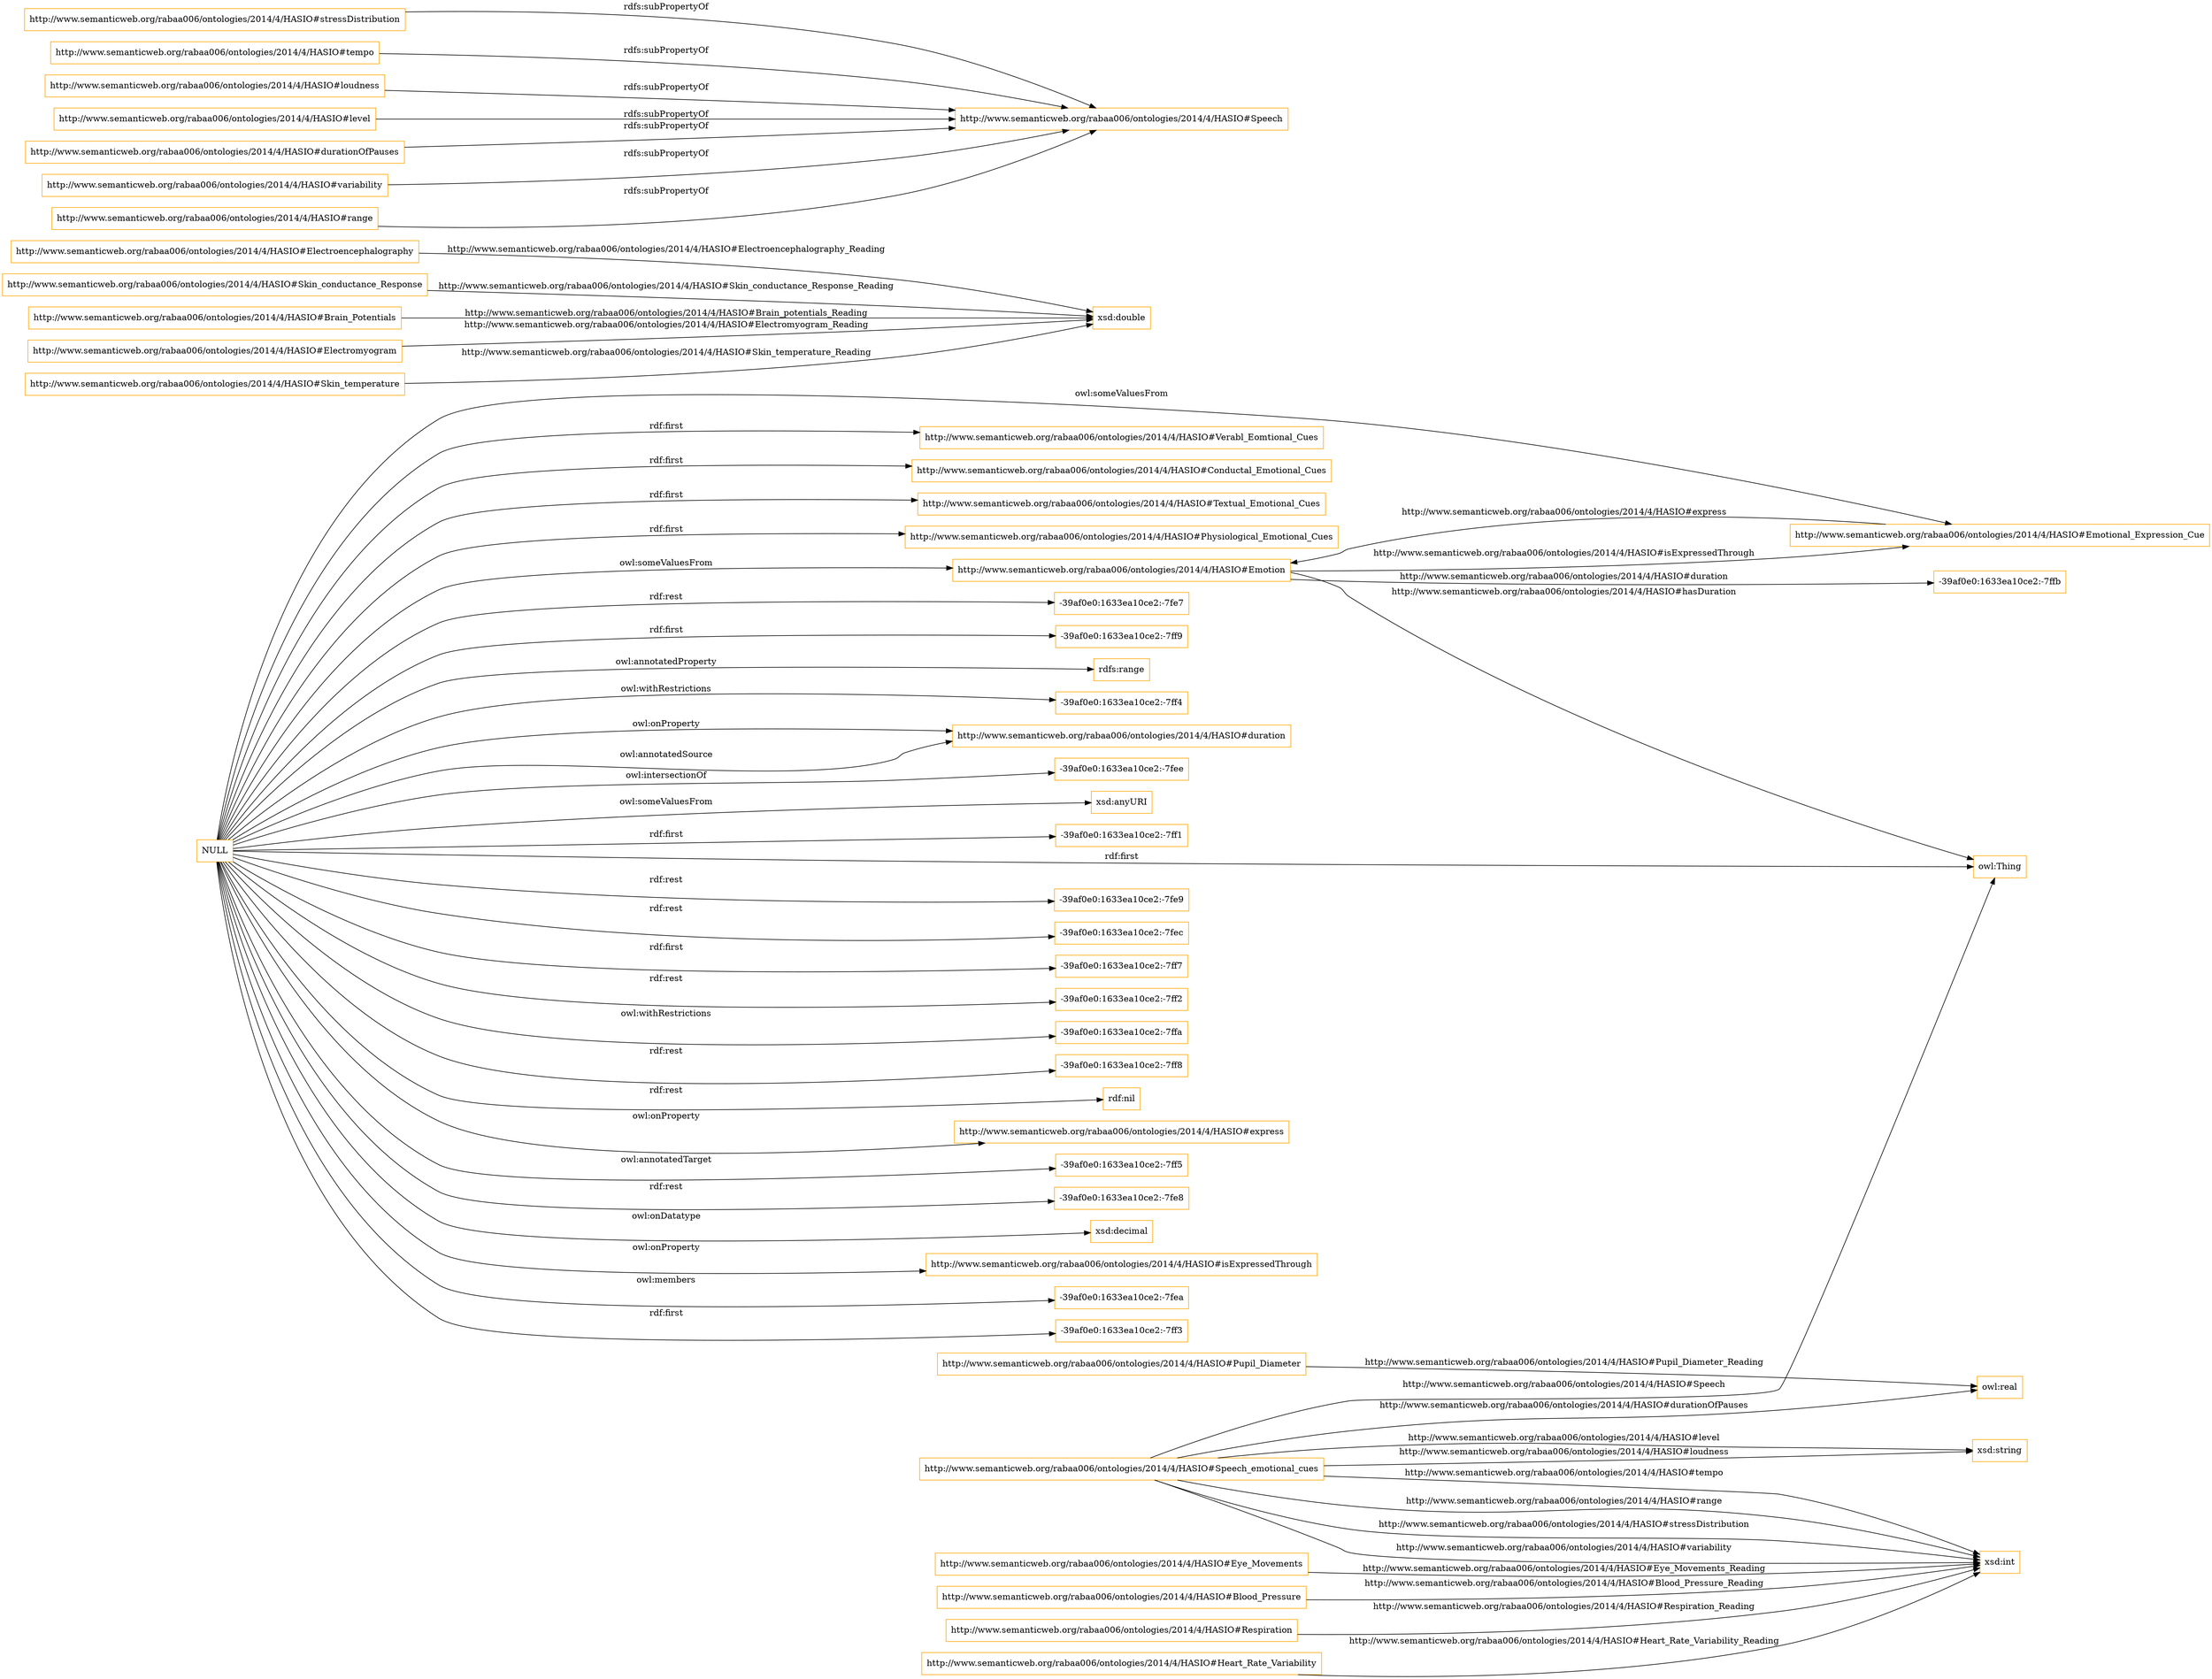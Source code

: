 digraph ar2dtool_diagram { 
rankdir=LR;
size="1501"
node [shape = rectangle, color="orange"]; "http://www.semanticweb.org/rabaa006/ontologies/2014/4/HASIO#Emotion" "http://www.semanticweb.org/rabaa006/ontologies/2014/4/HASIO#Verabl_Eomtional_Cues" "http://www.semanticweb.org/rabaa006/ontologies/2014/4/HASIO#Electroencephalography" "http://www.semanticweb.org/rabaa006/ontologies/2014/4/HASIO#Conductal_Emotional_Cues" "http://www.semanticweb.org/rabaa006/ontologies/2014/4/HASIO#Pupil_Diameter" "http://www.semanticweb.org/rabaa006/ontologies/2014/4/HASIO#Heart_Rate_Variability" "http://www.semanticweb.org/rabaa006/ontologies/2014/4/HASIO#Eye_Movements" "http://www.semanticweb.org/rabaa006/ontologies/2014/4/HASIO#Skin_conductance_Response" "http://www.semanticweb.org/rabaa006/ontologies/2014/4/HASIO#Textual_Emotional_Cues" "http://www.semanticweb.org/rabaa006/ontologies/2014/4/HASIO#Speech_emotional_cues" "http://www.semanticweb.org/rabaa006/ontologies/2014/4/HASIO#Physiological_Emotional_Cues" "http://www.semanticweb.org/rabaa006/ontologies/2014/4/HASIO#Brain_Potentials" "http://www.semanticweb.org/rabaa006/ontologies/2014/4/HASIO#Blood_Pressure" "http://www.semanticweb.org/rabaa006/ontologies/2014/4/HASIO#Emotional_Expression_Cue" "http://www.semanticweb.org/rabaa006/ontologies/2014/4/HASIO#Electromyogram" "http://www.semanticweb.org/rabaa006/ontologies/2014/4/HASIO#Respiration" "http://www.semanticweb.org/rabaa006/ontologies/2014/4/HASIO#Skin_temperature" ; /*classes style*/
	"NULL" -> "-39af0e0:1633ea10ce2:-7fe7" [ label = "rdf:rest" ];
	"NULL" -> "-39af0e0:1633ea10ce2:-7ff9" [ label = "rdf:first" ];
	"NULL" -> "http://www.semanticweb.org/rabaa006/ontologies/2014/4/HASIO#Physiological_Emotional_Cues" [ label = "rdf:first" ];
	"NULL" -> "rdfs:range" [ label = "owl:annotatedProperty" ];
	"NULL" -> "-39af0e0:1633ea10ce2:-7ff4" [ label = "owl:withRestrictions" ];
	"NULL" -> "http://www.semanticweb.org/rabaa006/ontologies/2014/4/HASIO#duration" [ label = "owl:onProperty" ];
	"NULL" -> "-39af0e0:1633ea10ce2:-7fee" [ label = "owl:intersectionOf" ];
	"NULL" -> "xsd:anyURI" [ label = "owl:someValuesFrom" ];
	"NULL" -> "http://www.semanticweb.org/rabaa006/ontologies/2014/4/HASIO#duration" [ label = "owl:annotatedSource" ];
	"NULL" -> "-39af0e0:1633ea10ce2:-7ff1" [ label = "rdf:first" ];
	"NULL" -> "owl:Thing" [ label = "rdf:first" ];
	"NULL" -> "-39af0e0:1633ea10ce2:-7fe9" [ label = "rdf:rest" ];
	"NULL" -> "http://www.semanticweb.org/rabaa006/ontologies/2014/4/HASIO#Conductal_Emotional_Cues" [ label = "rdf:first" ];
	"NULL" -> "-39af0e0:1633ea10ce2:-7fec" [ label = "rdf:rest" ];
	"NULL" -> "-39af0e0:1633ea10ce2:-7ff7" [ label = "rdf:first" ];
	"NULL" -> "-39af0e0:1633ea10ce2:-7ff2" [ label = "rdf:rest" ];
	"NULL" -> "-39af0e0:1633ea10ce2:-7ffa" [ label = "owl:withRestrictions" ];
	"NULL" -> "-39af0e0:1633ea10ce2:-7ff8" [ label = "rdf:rest" ];
	"NULL" -> "rdf:nil" [ label = "rdf:rest" ];
	"NULL" -> "http://www.semanticweb.org/rabaa006/ontologies/2014/4/HASIO#express" [ label = "owl:onProperty" ];
	"NULL" -> "http://www.semanticweb.org/rabaa006/ontologies/2014/4/HASIO#Emotional_Expression_Cue" [ label = "owl:someValuesFrom" ];
	"NULL" -> "-39af0e0:1633ea10ce2:-7ff5" [ label = "owl:annotatedTarget" ];
	"NULL" -> "-39af0e0:1633ea10ce2:-7fe8" [ label = "rdf:rest" ];
	"NULL" -> "http://www.semanticweb.org/rabaa006/ontologies/2014/4/HASIO#Textual_Emotional_Cues" [ label = "rdf:first" ];
	"NULL" -> "xsd:decimal" [ label = "owl:onDatatype" ];
	"NULL" -> "http://www.semanticweb.org/rabaa006/ontologies/2014/4/HASIO#Verabl_Eomtional_Cues" [ label = "rdf:first" ];
	"NULL" -> "http://www.semanticweb.org/rabaa006/ontologies/2014/4/HASIO#isExpressedThrough" [ label = "owl:onProperty" ];
	"NULL" -> "-39af0e0:1633ea10ce2:-7fea" [ label = "owl:members" ];
	"NULL" -> "-39af0e0:1633ea10ce2:-7ff3" [ label = "rdf:first" ];
	"NULL" -> "http://www.semanticweb.org/rabaa006/ontologies/2014/4/HASIO#Emotion" [ label = "owl:someValuesFrom" ];
	"http://www.semanticweb.org/rabaa006/ontologies/2014/4/HASIO#stressDistribution" -> "http://www.semanticweb.org/rabaa006/ontologies/2014/4/HASIO#Speech" [ label = "rdfs:subPropertyOf" ];
	"http://www.semanticweb.org/rabaa006/ontologies/2014/4/HASIO#tempo" -> "http://www.semanticweb.org/rabaa006/ontologies/2014/4/HASIO#Speech" [ label = "rdfs:subPropertyOf" ];
	"http://www.semanticweb.org/rabaa006/ontologies/2014/4/HASIO#loudness" -> "http://www.semanticweb.org/rabaa006/ontologies/2014/4/HASIO#Speech" [ label = "rdfs:subPropertyOf" ];
	"http://www.semanticweb.org/rabaa006/ontologies/2014/4/HASIO#level" -> "http://www.semanticweb.org/rabaa006/ontologies/2014/4/HASIO#Speech" [ label = "rdfs:subPropertyOf" ];
	"http://www.semanticweb.org/rabaa006/ontologies/2014/4/HASIO#durationOfPauses" -> "http://www.semanticweb.org/rabaa006/ontologies/2014/4/HASIO#Speech" [ label = "rdfs:subPropertyOf" ];
	"http://www.semanticweb.org/rabaa006/ontologies/2014/4/HASIO#variability" -> "http://www.semanticweb.org/rabaa006/ontologies/2014/4/HASIO#Speech" [ label = "rdfs:subPropertyOf" ];
	"http://www.semanticweb.org/rabaa006/ontologies/2014/4/HASIO#range" -> "http://www.semanticweb.org/rabaa006/ontologies/2014/4/HASIO#Speech" [ label = "rdfs:subPropertyOf" ];
	"http://www.semanticweb.org/rabaa006/ontologies/2014/4/HASIO#Speech_emotional_cues" -> "owl:real" [ label = "http://www.semanticweb.org/rabaa006/ontologies/2014/4/HASIO#durationOfPauses" ];
	"http://www.semanticweb.org/rabaa006/ontologies/2014/4/HASIO#Heart_Rate_Variability" -> "xsd:int" [ label = "http://www.semanticweb.org/rabaa006/ontologies/2014/4/HASIO#Heart_Rate_Variability_Reading" ];
	"http://www.semanticweb.org/rabaa006/ontologies/2014/4/HASIO#Speech_emotional_cues" -> "xsd:int" [ label = "http://www.semanticweb.org/rabaa006/ontologies/2014/4/HASIO#tempo" ];
	"http://www.semanticweb.org/rabaa006/ontologies/2014/4/HASIO#Speech_emotional_cues" -> "xsd:int" [ label = "http://www.semanticweb.org/rabaa006/ontologies/2014/4/HASIO#range" ];
	"http://www.semanticweb.org/rabaa006/ontologies/2014/4/HASIO#Eye_Movements" -> "xsd:int" [ label = "http://www.semanticweb.org/rabaa006/ontologies/2014/4/HASIO#Eye_Movements_Reading" ];
	"http://www.semanticweb.org/rabaa006/ontologies/2014/4/HASIO#Speech_emotional_cues" -> "xsd:int" [ label = "http://www.semanticweb.org/rabaa006/ontologies/2014/4/HASIO#stressDistribution" ];
	"http://www.semanticweb.org/rabaa006/ontologies/2014/4/HASIO#Emotion" -> "-39af0e0:1633ea10ce2:-7ffb" [ label = "http://www.semanticweb.org/rabaa006/ontologies/2014/4/HASIO#duration" ];
	"http://www.semanticweb.org/rabaa006/ontologies/2014/4/HASIO#Speech_emotional_cues" -> "xsd:string" [ label = "http://www.semanticweb.org/rabaa006/ontologies/2014/4/HASIO#loudness" ];
	"http://www.semanticweb.org/rabaa006/ontologies/2014/4/HASIO#Speech_emotional_cues" -> "xsd:string" [ label = "http://www.semanticweb.org/rabaa006/ontologies/2014/4/HASIO#level" ];
	"http://www.semanticweb.org/rabaa006/ontologies/2014/4/HASIO#Emotion" -> "http://www.semanticweb.org/rabaa006/ontologies/2014/4/HASIO#Emotional_Expression_Cue" [ label = "http://www.semanticweb.org/rabaa006/ontologies/2014/4/HASIO#isExpressedThrough" ];
	"http://www.semanticweb.org/rabaa006/ontologies/2014/4/HASIO#Respiration" -> "xsd:int" [ label = "http://www.semanticweb.org/rabaa006/ontologies/2014/4/HASIO#Respiration_Reading" ];
	"http://www.semanticweb.org/rabaa006/ontologies/2014/4/HASIO#Speech_emotional_cues" -> "owl:Thing" [ label = "http://www.semanticweb.org/rabaa006/ontologies/2014/4/HASIO#Speech" ];
	"http://www.semanticweb.org/rabaa006/ontologies/2014/4/HASIO#Electromyogram" -> "xsd:double" [ label = "http://www.semanticweb.org/rabaa006/ontologies/2014/4/HASIO#Electromyogram_Reading" ];
	"http://www.semanticweb.org/rabaa006/ontologies/2014/4/HASIO#Blood_Pressure" -> "xsd:int" [ label = "http://www.semanticweb.org/rabaa006/ontologies/2014/4/HASIO#Blood_Pressure_Reading" ];
	"http://www.semanticweb.org/rabaa006/ontologies/2014/4/HASIO#Brain_Potentials" -> "xsd:double" [ label = "http://www.semanticweb.org/rabaa006/ontologies/2014/4/HASIO#Brain_potentials_Reading" ];
	"http://www.semanticweb.org/rabaa006/ontologies/2014/4/HASIO#Pupil_Diameter" -> "owl:real" [ label = "http://www.semanticweb.org/rabaa006/ontologies/2014/4/HASIO#Pupil_Diameter_Reading" ];
	"http://www.semanticweb.org/rabaa006/ontologies/2014/4/HASIO#Electroencephalography" -> "xsd:double" [ label = "http://www.semanticweb.org/rabaa006/ontologies/2014/4/HASIO#Electroencephalography_Reading" ];
	"http://www.semanticweb.org/rabaa006/ontologies/2014/4/HASIO#Emotional_Expression_Cue" -> "http://www.semanticweb.org/rabaa006/ontologies/2014/4/HASIO#Emotion" [ label = "http://www.semanticweb.org/rabaa006/ontologies/2014/4/HASIO#express" ];
	"http://www.semanticweb.org/rabaa006/ontologies/2014/4/HASIO#Speech_emotional_cues" -> "xsd:int" [ label = "http://www.semanticweb.org/rabaa006/ontologies/2014/4/HASIO#variability" ];
	"http://www.semanticweb.org/rabaa006/ontologies/2014/4/HASIO#Skin_conductance_Response" -> "xsd:double" [ label = "http://www.semanticweb.org/rabaa006/ontologies/2014/4/HASIO#Skin_conductance_Response_Reading" ];
	"http://www.semanticweb.org/rabaa006/ontologies/2014/4/HASIO#Emotion" -> "owl:Thing" [ label = "http://www.semanticweb.org/rabaa006/ontologies/2014/4/HASIO#hasDuration" ];
	"http://www.semanticweb.org/rabaa006/ontologies/2014/4/HASIO#Skin_temperature" -> "xsd:double" [ label = "http://www.semanticweb.org/rabaa006/ontologies/2014/4/HASIO#Skin_temperature_Reading" ];

}
